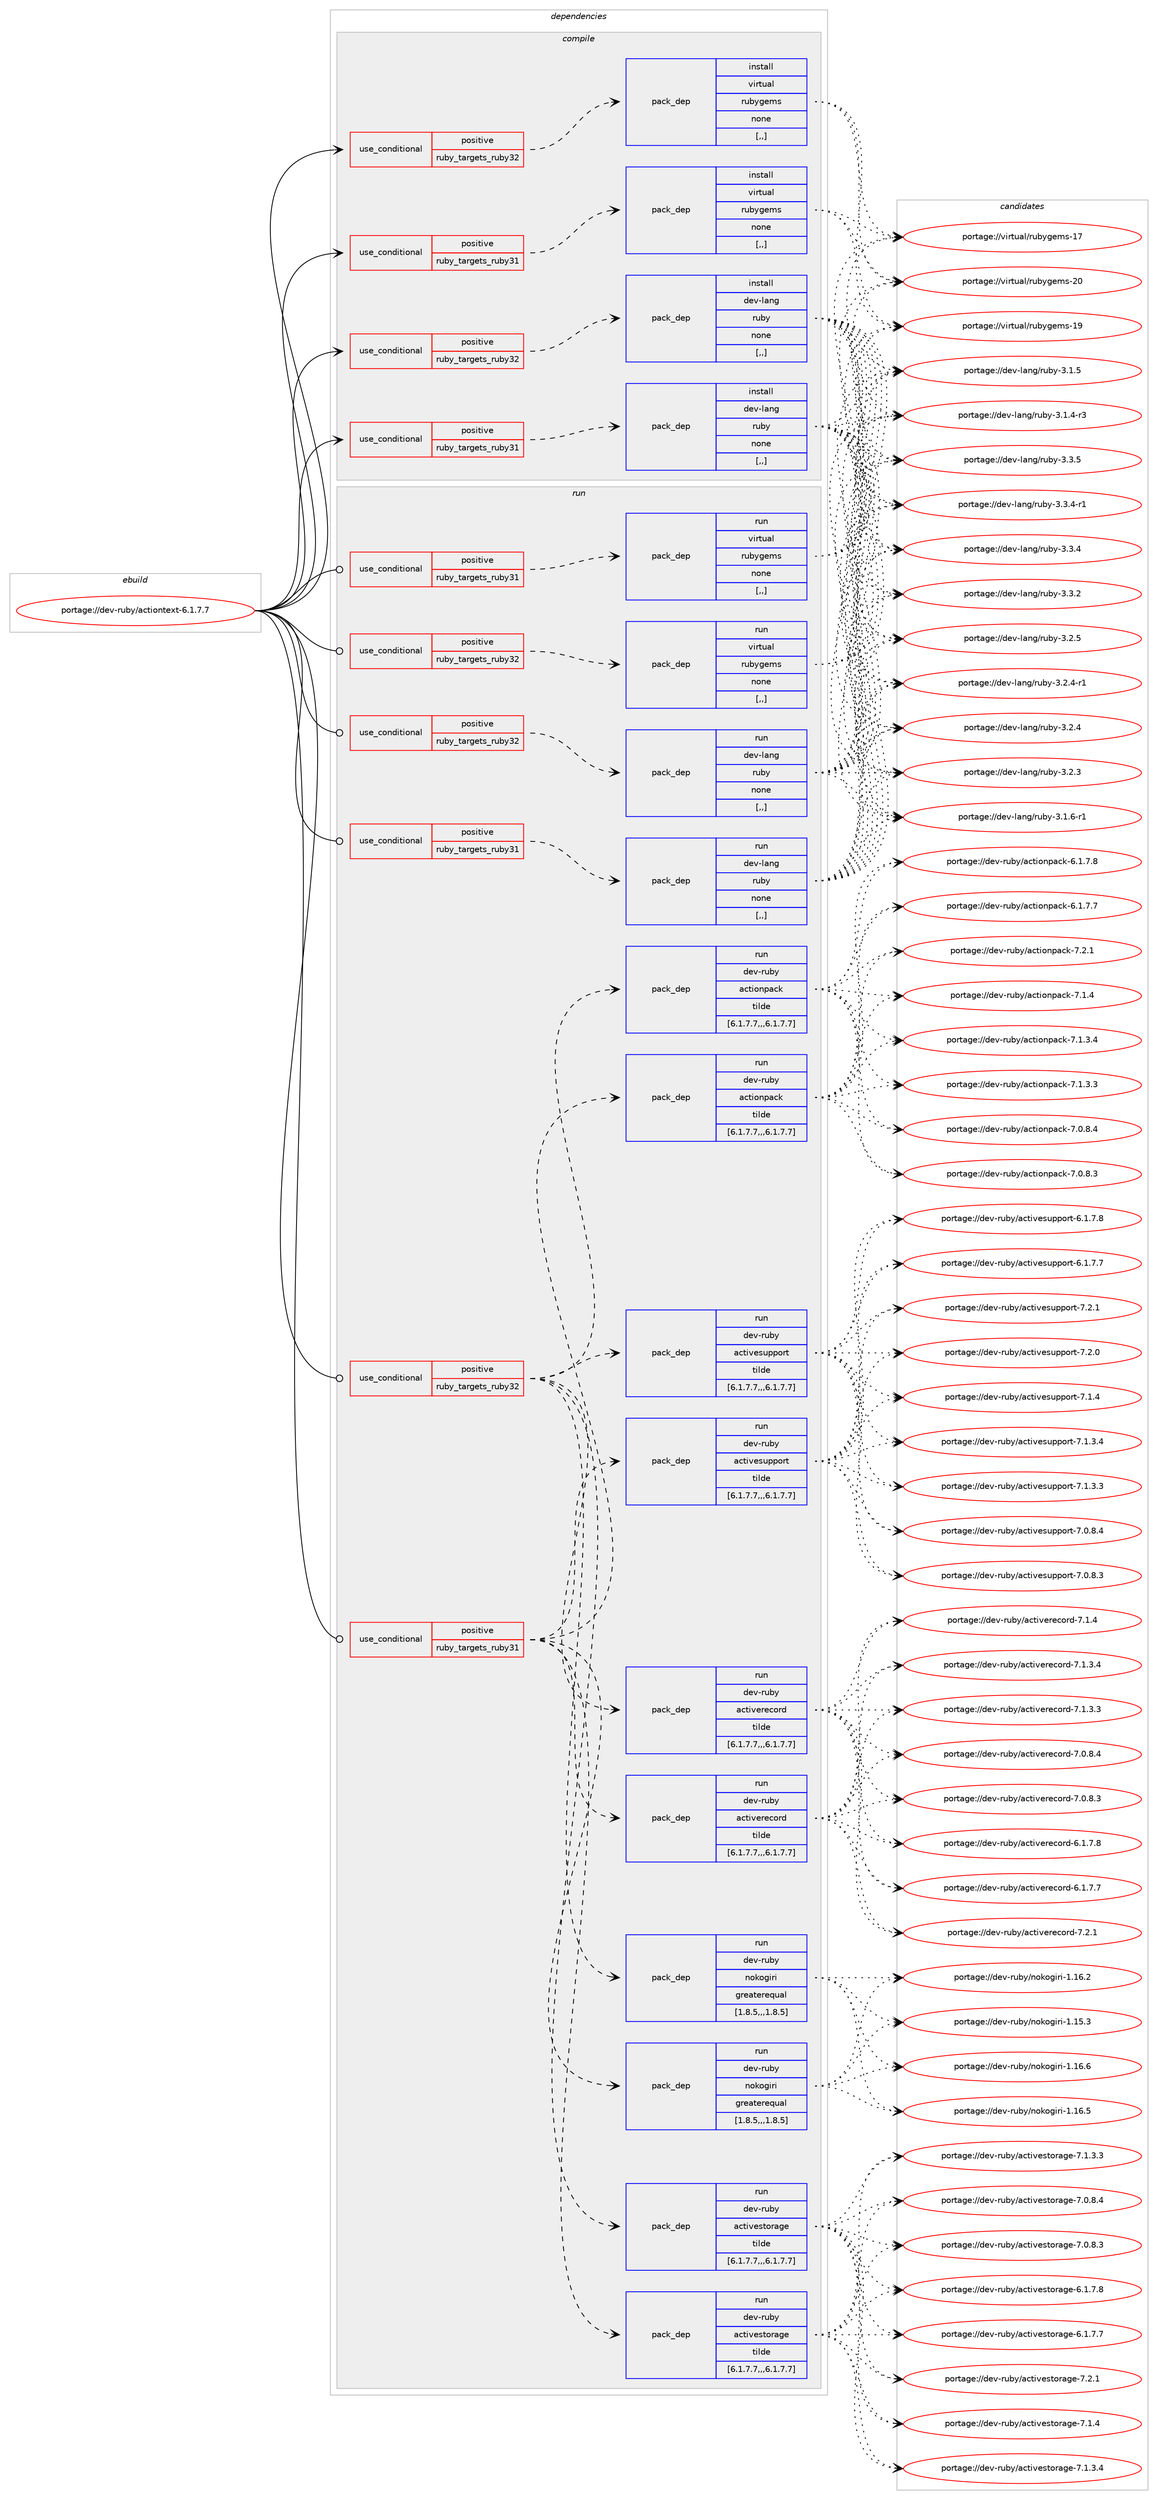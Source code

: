 digraph prolog {

# *************
# Graph options
# *************

newrank=true;
concentrate=true;
compound=true;
graph [rankdir=LR,fontname=Helvetica,fontsize=10,ranksep=1.5];#, ranksep=2.5, nodesep=0.2];
edge  [arrowhead=vee];
node  [fontname=Helvetica,fontsize=10];

# **********
# The ebuild
# **********

subgraph cluster_leftcol {
color=gray;
label=<<i>ebuild</i>>;
id [label="portage://dev-ruby/actiontext-6.1.7.7", color=red, width=4, href="../dev-ruby/actiontext-6.1.7.7.svg"];
}

# ****************
# The dependencies
# ****************

subgraph cluster_midcol {
color=gray;
label=<<i>dependencies</i>>;
subgraph cluster_compile {
fillcolor="#eeeeee";
style=filled;
label=<<i>compile</i>>;
subgraph cond173990 {
dependency669288 [label=<<TABLE BORDER="0" CELLBORDER="1" CELLSPACING="0" CELLPADDING="4"><TR><TD ROWSPAN="3" CELLPADDING="10">use_conditional</TD></TR><TR><TD>positive</TD></TR><TR><TD>ruby_targets_ruby31</TD></TR></TABLE>>, shape=none, color=red];
subgraph pack490424 {
dependency669289 [label=<<TABLE BORDER="0" CELLBORDER="1" CELLSPACING="0" CELLPADDING="4" WIDTH="220"><TR><TD ROWSPAN="6" CELLPADDING="30">pack_dep</TD></TR><TR><TD WIDTH="110">install</TD></TR><TR><TD>dev-lang</TD></TR><TR><TD>ruby</TD></TR><TR><TD>none</TD></TR><TR><TD>[,,]</TD></TR></TABLE>>, shape=none, color=blue];
}
dependency669288:e -> dependency669289:w [weight=20,style="dashed",arrowhead="vee"];
}
id:e -> dependency669288:w [weight=20,style="solid",arrowhead="vee"];
subgraph cond173991 {
dependency669290 [label=<<TABLE BORDER="0" CELLBORDER="1" CELLSPACING="0" CELLPADDING="4"><TR><TD ROWSPAN="3" CELLPADDING="10">use_conditional</TD></TR><TR><TD>positive</TD></TR><TR><TD>ruby_targets_ruby31</TD></TR></TABLE>>, shape=none, color=red];
subgraph pack490425 {
dependency669291 [label=<<TABLE BORDER="0" CELLBORDER="1" CELLSPACING="0" CELLPADDING="4" WIDTH="220"><TR><TD ROWSPAN="6" CELLPADDING="30">pack_dep</TD></TR><TR><TD WIDTH="110">install</TD></TR><TR><TD>virtual</TD></TR><TR><TD>rubygems</TD></TR><TR><TD>none</TD></TR><TR><TD>[,,]</TD></TR></TABLE>>, shape=none, color=blue];
}
dependency669290:e -> dependency669291:w [weight=20,style="dashed",arrowhead="vee"];
}
id:e -> dependency669290:w [weight=20,style="solid",arrowhead="vee"];
subgraph cond173992 {
dependency669292 [label=<<TABLE BORDER="0" CELLBORDER="1" CELLSPACING="0" CELLPADDING="4"><TR><TD ROWSPAN="3" CELLPADDING="10">use_conditional</TD></TR><TR><TD>positive</TD></TR><TR><TD>ruby_targets_ruby32</TD></TR></TABLE>>, shape=none, color=red];
subgraph pack490426 {
dependency669293 [label=<<TABLE BORDER="0" CELLBORDER="1" CELLSPACING="0" CELLPADDING="4" WIDTH="220"><TR><TD ROWSPAN="6" CELLPADDING="30">pack_dep</TD></TR><TR><TD WIDTH="110">install</TD></TR><TR><TD>dev-lang</TD></TR><TR><TD>ruby</TD></TR><TR><TD>none</TD></TR><TR><TD>[,,]</TD></TR></TABLE>>, shape=none, color=blue];
}
dependency669292:e -> dependency669293:w [weight=20,style="dashed",arrowhead="vee"];
}
id:e -> dependency669292:w [weight=20,style="solid",arrowhead="vee"];
subgraph cond173993 {
dependency669294 [label=<<TABLE BORDER="0" CELLBORDER="1" CELLSPACING="0" CELLPADDING="4"><TR><TD ROWSPAN="3" CELLPADDING="10">use_conditional</TD></TR><TR><TD>positive</TD></TR><TR><TD>ruby_targets_ruby32</TD></TR></TABLE>>, shape=none, color=red];
subgraph pack490427 {
dependency669295 [label=<<TABLE BORDER="0" CELLBORDER="1" CELLSPACING="0" CELLPADDING="4" WIDTH="220"><TR><TD ROWSPAN="6" CELLPADDING="30">pack_dep</TD></TR><TR><TD WIDTH="110">install</TD></TR><TR><TD>virtual</TD></TR><TR><TD>rubygems</TD></TR><TR><TD>none</TD></TR><TR><TD>[,,]</TD></TR></TABLE>>, shape=none, color=blue];
}
dependency669294:e -> dependency669295:w [weight=20,style="dashed",arrowhead="vee"];
}
id:e -> dependency669294:w [weight=20,style="solid",arrowhead="vee"];
}
subgraph cluster_compileandrun {
fillcolor="#eeeeee";
style=filled;
label=<<i>compile and run</i>>;
}
subgraph cluster_run {
fillcolor="#eeeeee";
style=filled;
label=<<i>run</i>>;
subgraph cond173994 {
dependency669296 [label=<<TABLE BORDER="0" CELLBORDER="1" CELLSPACING="0" CELLPADDING="4"><TR><TD ROWSPAN="3" CELLPADDING="10">use_conditional</TD></TR><TR><TD>positive</TD></TR><TR><TD>ruby_targets_ruby31</TD></TR></TABLE>>, shape=none, color=red];
subgraph pack490428 {
dependency669297 [label=<<TABLE BORDER="0" CELLBORDER="1" CELLSPACING="0" CELLPADDING="4" WIDTH="220"><TR><TD ROWSPAN="6" CELLPADDING="30">pack_dep</TD></TR><TR><TD WIDTH="110">run</TD></TR><TR><TD>dev-lang</TD></TR><TR><TD>ruby</TD></TR><TR><TD>none</TD></TR><TR><TD>[,,]</TD></TR></TABLE>>, shape=none, color=blue];
}
dependency669296:e -> dependency669297:w [weight=20,style="dashed",arrowhead="vee"];
}
id:e -> dependency669296:w [weight=20,style="solid",arrowhead="odot"];
subgraph cond173995 {
dependency669298 [label=<<TABLE BORDER="0" CELLBORDER="1" CELLSPACING="0" CELLPADDING="4"><TR><TD ROWSPAN="3" CELLPADDING="10">use_conditional</TD></TR><TR><TD>positive</TD></TR><TR><TD>ruby_targets_ruby31</TD></TR></TABLE>>, shape=none, color=red];
subgraph pack490429 {
dependency669299 [label=<<TABLE BORDER="0" CELLBORDER="1" CELLSPACING="0" CELLPADDING="4" WIDTH="220"><TR><TD ROWSPAN="6" CELLPADDING="30">pack_dep</TD></TR><TR><TD WIDTH="110">run</TD></TR><TR><TD>dev-ruby</TD></TR><TR><TD>actionpack</TD></TR><TR><TD>tilde</TD></TR><TR><TD>[6.1.7.7,,,6.1.7.7]</TD></TR></TABLE>>, shape=none, color=blue];
}
dependency669298:e -> dependency669299:w [weight=20,style="dashed",arrowhead="vee"];
subgraph pack490430 {
dependency669300 [label=<<TABLE BORDER="0" CELLBORDER="1" CELLSPACING="0" CELLPADDING="4" WIDTH="220"><TR><TD ROWSPAN="6" CELLPADDING="30">pack_dep</TD></TR><TR><TD WIDTH="110">run</TD></TR><TR><TD>dev-ruby</TD></TR><TR><TD>activerecord</TD></TR><TR><TD>tilde</TD></TR><TR><TD>[6.1.7.7,,,6.1.7.7]</TD></TR></TABLE>>, shape=none, color=blue];
}
dependency669298:e -> dependency669300:w [weight=20,style="dashed",arrowhead="vee"];
subgraph pack490431 {
dependency669301 [label=<<TABLE BORDER="0" CELLBORDER="1" CELLSPACING="0" CELLPADDING="4" WIDTH="220"><TR><TD ROWSPAN="6" CELLPADDING="30">pack_dep</TD></TR><TR><TD WIDTH="110">run</TD></TR><TR><TD>dev-ruby</TD></TR><TR><TD>activestorage</TD></TR><TR><TD>tilde</TD></TR><TR><TD>[6.1.7.7,,,6.1.7.7]</TD></TR></TABLE>>, shape=none, color=blue];
}
dependency669298:e -> dependency669301:w [weight=20,style="dashed",arrowhead="vee"];
subgraph pack490432 {
dependency669302 [label=<<TABLE BORDER="0" CELLBORDER="1" CELLSPACING="0" CELLPADDING="4" WIDTH="220"><TR><TD ROWSPAN="6" CELLPADDING="30">pack_dep</TD></TR><TR><TD WIDTH="110">run</TD></TR><TR><TD>dev-ruby</TD></TR><TR><TD>activesupport</TD></TR><TR><TD>tilde</TD></TR><TR><TD>[6.1.7.7,,,6.1.7.7]</TD></TR></TABLE>>, shape=none, color=blue];
}
dependency669298:e -> dependency669302:w [weight=20,style="dashed",arrowhead="vee"];
subgraph pack490433 {
dependency669303 [label=<<TABLE BORDER="0" CELLBORDER="1" CELLSPACING="0" CELLPADDING="4" WIDTH="220"><TR><TD ROWSPAN="6" CELLPADDING="30">pack_dep</TD></TR><TR><TD WIDTH="110">run</TD></TR><TR><TD>dev-ruby</TD></TR><TR><TD>nokogiri</TD></TR><TR><TD>greaterequal</TD></TR><TR><TD>[1.8.5,,,1.8.5]</TD></TR></TABLE>>, shape=none, color=blue];
}
dependency669298:e -> dependency669303:w [weight=20,style="dashed",arrowhead="vee"];
}
id:e -> dependency669298:w [weight=20,style="solid",arrowhead="odot"];
subgraph cond173996 {
dependency669304 [label=<<TABLE BORDER="0" CELLBORDER="1" CELLSPACING="0" CELLPADDING="4"><TR><TD ROWSPAN="3" CELLPADDING="10">use_conditional</TD></TR><TR><TD>positive</TD></TR><TR><TD>ruby_targets_ruby31</TD></TR></TABLE>>, shape=none, color=red];
subgraph pack490434 {
dependency669305 [label=<<TABLE BORDER="0" CELLBORDER="1" CELLSPACING="0" CELLPADDING="4" WIDTH="220"><TR><TD ROWSPAN="6" CELLPADDING="30">pack_dep</TD></TR><TR><TD WIDTH="110">run</TD></TR><TR><TD>virtual</TD></TR><TR><TD>rubygems</TD></TR><TR><TD>none</TD></TR><TR><TD>[,,]</TD></TR></TABLE>>, shape=none, color=blue];
}
dependency669304:e -> dependency669305:w [weight=20,style="dashed",arrowhead="vee"];
}
id:e -> dependency669304:w [weight=20,style="solid",arrowhead="odot"];
subgraph cond173997 {
dependency669306 [label=<<TABLE BORDER="0" CELLBORDER="1" CELLSPACING="0" CELLPADDING="4"><TR><TD ROWSPAN="3" CELLPADDING="10">use_conditional</TD></TR><TR><TD>positive</TD></TR><TR><TD>ruby_targets_ruby32</TD></TR></TABLE>>, shape=none, color=red];
subgraph pack490435 {
dependency669307 [label=<<TABLE BORDER="0" CELLBORDER="1" CELLSPACING="0" CELLPADDING="4" WIDTH="220"><TR><TD ROWSPAN="6" CELLPADDING="30">pack_dep</TD></TR><TR><TD WIDTH="110">run</TD></TR><TR><TD>dev-lang</TD></TR><TR><TD>ruby</TD></TR><TR><TD>none</TD></TR><TR><TD>[,,]</TD></TR></TABLE>>, shape=none, color=blue];
}
dependency669306:e -> dependency669307:w [weight=20,style="dashed",arrowhead="vee"];
}
id:e -> dependency669306:w [weight=20,style="solid",arrowhead="odot"];
subgraph cond173998 {
dependency669308 [label=<<TABLE BORDER="0" CELLBORDER="1" CELLSPACING="0" CELLPADDING="4"><TR><TD ROWSPAN="3" CELLPADDING="10">use_conditional</TD></TR><TR><TD>positive</TD></TR><TR><TD>ruby_targets_ruby32</TD></TR></TABLE>>, shape=none, color=red];
subgraph pack490436 {
dependency669309 [label=<<TABLE BORDER="0" CELLBORDER="1" CELLSPACING="0" CELLPADDING="4" WIDTH="220"><TR><TD ROWSPAN="6" CELLPADDING="30">pack_dep</TD></TR><TR><TD WIDTH="110">run</TD></TR><TR><TD>dev-ruby</TD></TR><TR><TD>actionpack</TD></TR><TR><TD>tilde</TD></TR><TR><TD>[6.1.7.7,,,6.1.7.7]</TD></TR></TABLE>>, shape=none, color=blue];
}
dependency669308:e -> dependency669309:w [weight=20,style="dashed",arrowhead="vee"];
subgraph pack490437 {
dependency669310 [label=<<TABLE BORDER="0" CELLBORDER="1" CELLSPACING="0" CELLPADDING="4" WIDTH="220"><TR><TD ROWSPAN="6" CELLPADDING="30">pack_dep</TD></TR><TR><TD WIDTH="110">run</TD></TR><TR><TD>dev-ruby</TD></TR><TR><TD>activerecord</TD></TR><TR><TD>tilde</TD></TR><TR><TD>[6.1.7.7,,,6.1.7.7]</TD></TR></TABLE>>, shape=none, color=blue];
}
dependency669308:e -> dependency669310:w [weight=20,style="dashed",arrowhead="vee"];
subgraph pack490438 {
dependency669311 [label=<<TABLE BORDER="0" CELLBORDER="1" CELLSPACING="0" CELLPADDING="4" WIDTH="220"><TR><TD ROWSPAN="6" CELLPADDING="30">pack_dep</TD></TR><TR><TD WIDTH="110">run</TD></TR><TR><TD>dev-ruby</TD></TR><TR><TD>activestorage</TD></TR><TR><TD>tilde</TD></TR><TR><TD>[6.1.7.7,,,6.1.7.7]</TD></TR></TABLE>>, shape=none, color=blue];
}
dependency669308:e -> dependency669311:w [weight=20,style="dashed",arrowhead="vee"];
subgraph pack490439 {
dependency669312 [label=<<TABLE BORDER="0" CELLBORDER="1" CELLSPACING="0" CELLPADDING="4" WIDTH="220"><TR><TD ROWSPAN="6" CELLPADDING="30">pack_dep</TD></TR><TR><TD WIDTH="110">run</TD></TR><TR><TD>dev-ruby</TD></TR><TR><TD>activesupport</TD></TR><TR><TD>tilde</TD></TR><TR><TD>[6.1.7.7,,,6.1.7.7]</TD></TR></TABLE>>, shape=none, color=blue];
}
dependency669308:e -> dependency669312:w [weight=20,style="dashed",arrowhead="vee"];
subgraph pack490440 {
dependency669313 [label=<<TABLE BORDER="0" CELLBORDER="1" CELLSPACING="0" CELLPADDING="4" WIDTH="220"><TR><TD ROWSPAN="6" CELLPADDING="30">pack_dep</TD></TR><TR><TD WIDTH="110">run</TD></TR><TR><TD>dev-ruby</TD></TR><TR><TD>nokogiri</TD></TR><TR><TD>greaterequal</TD></TR><TR><TD>[1.8.5,,,1.8.5]</TD></TR></TABLE>>, shape=none, color=blue];
}
dependency669308:e -> dependency669313:w [weight=20,style="dashed",arrowhead="vee"];
}
id:e -> dependency669308:w [weight=20,style="solid",arrowhead="odot"];
subgraph cond173999 {
dependency669314 [label=<<TABLE BORDER="0" CELLBORDER="1" CELLSPACING="0" CELLPADDING="4"><TR><TD ROWSPAN="3" CELLPADDING="10">use_conditional</TD></TR><TR><TD>positive</TD></TR><TR><TD>ruby_targets_ruby32</TD></TR></TABLE>>, shape=none, color=red];
subgraph pack490441 {
dependency669315 [label=<<TABLE BORDER="0" CELLBORDER="1" CELLSPACING="0" CELLPADDING="4" WIDTH="220"><TR><TD ROWSPAN="6" CELLPADDING="30">pack_dep</TD></TR><TR><TD WIDTH="110">run</TD></TR><TR><TD>virtual</TD></TR><TR><TD>rubygems</TD></TR><TR><TD>none</TD></TR><TR><TD>[,,]</TD></TR></TABLE>>, shape=none, color=blue];
}
dependency669314:e -> dependency669315:w [weight=20,style="dashed",arrowhead="vee"];
}
id:e -> dependency669314:w [weight=20,style="solid",arrowhead="odot"];
}
}

# **************
# The candidates
# **************

subgraph cluster_choices {
rank=same;
color=gray;
label=<<i>candidates</i>>;

subgraph choice490424 {
color=black;
nodesep=1;
choice10010111845108971101034711411798121455146514653 [label="portage://dev-lang/ruby-3.3.5", color=red, width=4,href="../dev-lang/ruby-3.3.5.svg"];
choice100101118451089711010347114117981214551465146524511449 [label="portage://dev-lang/ruby-3.3.4-r1", color=red, width=4,href="../dev-lang/ruby-3.3.4-r1.svg"];
choice10010111845108971101034711411798121455146514652 [label="portage://dev-lang/ruby-3.3.4", color=red, width=4,href="../dev-lang/ruby-3.3.4.svg"];
choice10010111845108971101034711411798121455146514650 [label="portage://dev-lang/ruby-3.3.2", color=red, width=4,href="../dev-lang/ruby-3.3.2.svg"];
choice10010111845108971101034711411798121455146504653 [label="portage://dev-lang/ruby-3.2.5", color=red, width=4,href="../dev-lang/ruby-3.2.5.svg"];
choice100101118451089711010347114117981214551465046524511449 [label="portage://dev-lang/ruby-3.2.4-r1", color=red, width=4,href="../dev-lang/ruby-3.2.4-r1.svg"];
choice10010111845108971101034711411798121455146504652 [label="portage://dev-lang/ruby-3.2.4", color=red, width=4,href="../dev-lang/ruby-3.2.4.svg"];
choice10010111845108971101034711411798121455146504651 [label="portage://dev-lang/ruby-3.2.3", color=red, width=4,href="../dev-lang/ruby-3.2.3.svg"];
choice100101118451089711010347114117981214551464946544511449 [label="portage://dev-lang/ruby-3.1.6-r1", color=red, width=4,href="../dev-lang/ruby-3.1.6-r1.svg"];
choice10010111845108971101034711411798121455146494653 [label="portage://dev-lang/ruby-3.1.5", color=red, width=4,href="../dev-lang/ruby-3.1.5.svg"];
choice100101118451089711010347114117981214551464946524511451 [label="portage://dev-lang/ruby-3.1.4-r3", color=red, width=4,href="../dev-lang/ruby-3.1.4-r3.svg"];
dependency669289:e -> choice10010111845108971101034711411798121455146514653:w [style=dotted,weight="100"];
dependency669289:e -> choice100101118451089711010347114117981214551465146524511449:w [style=dotted,weight="100"];
dependency669289:e -> choice10010111845108971101034711411798121455146514652:w [style=dotted,weight="100"];
dependency669289:e -> choice10010111845108971101034711411798121455146514650:w [style=dotted,weight="100"];
dependency669289:e -> choice10010111845108971101034711411798121455146504653:w [style=dotted,weight="100"];
dependency669289:e -> choice100101118451089711010347114117981214551465046524511449:w [style=dotted,weight="100"];
dependency669289:e -> choice10010111845108971101034711411798121455146504652:w [style=dotted,weight="100"];
dependency669289:e -> choice10010111845108971101034711411798121455146504651:w [style=dotted,weight="100"];
dependency669289:e -> choice100101118451089711010347114117981214551464946544511449:w [style=dotted,weight="100"];
dependency669289:e -> choice10010111845108971101034711411798121455146494653:w [style=dotted,weight="100"];
dependency669289:e -> choice100101118451089711010347114117981214551464946524511451:w [style=dotted,weight="100"];
}
subgraph choice490425 {
color=black;
nodesep=1;
choice118105114116117971084711411798121103101109115455048 [label="portage://virtual/rubygems-20", color=red, width=4,href="../virtual/rubygems-20.svg"];
choice118105114116117971084711411798121103101109115454957 [label="portage://virtual/rubygems-19", color=red, width=4,href="../virtual/rubygems-19.svg"];
choice118105114116117971084711411798121103101109115454955 [label="portage://virtual/rubygems-17", color=red, width=4,href="../virtual/rubygems-17.svg"];
dependency669291:e -> choice118105114116117971084711411798121103101109115455048:w [style=dotted,weight="100"];
dependency669291:e -> choice118105114116117971084711411798121103101109115454957:w [style=dotted,weight="100"];
dependency669291:e -> choice118105114116117971084711411798121103101109115454955:w [style=dotted,weight="100"];
}
subgraph choice490426 {
color=black;
nodesep=1;
choice10010111845108971101034711411798121455146514653 [label="portage://dev-lang/ruby-3.3.5", color=red, width=4,href="../dev-lang/ruby-3.3.5.svg"];
choice100101118451089711010347114117981214551465146524511449 [label="portage://dev-lang/ruby-3.3.4-r1", color=red, width=4,href="../dev-lang/ruby-3.3.4-r1.svg"];
choice10010111845108971101034711411798121455146514652 [label="portage://dev-lang/ruby-3.3.4", color=red, width=4,href="../dev-lang/ruby-3.3.4.svg"];
choice10010111845108971101034711411798121455146514650 [label="portage://dev-lang/ruby-3.3.2", color=red, width=4,href="../dev-lang/ruby-3.3.2.svg"];
choice10010111845108971101034711411798121455146504653 [label="portage://dev-lang/ruby-3.2.5", color=red, width=4,href="../dev-lang/ruby-3.2.5.svg"];
choice100101118451089711010347114117981214551465046524511449 [label="portage://dev-lang/ruby-3.2.4-r1", color=red, width=4,href="../dev-lang/ruby-3.2.4-r1.svg"];
choice10010111845108971101034711411798121455146504652 [label="portage://dev-lang/ruby-3.2.4", color=red, width=4,href="../dev-lang/ruby-3.2.4.svg"];
choice10010111845108971101034711411798121455146504651 [label="portage://dev-lang/ruby-3.2.3", color=red, width=4,href="../dev-lang/ruby-3.2.3.svg"];
choice100101118451089711010347114117981214551464946544511449 [label="portage://dev-lang/ruby-3.1.6-r1", color=red, width=4,href="../dev-lang/ruby-3.1.6-r1.svg"];
choice10010111845108971101034711411798121455146494653 [label="portage://dev-lang/ruby-3.1.5", color=red, width=4,href="../dev-lang/ruby-3.1.5.svg"];
choice100101118451089711010347114117981214551464946524511451 [label="portage://dev-lang/ruby-3.1.4-r3", color=red, width=4,href="../dev-lang/ruby-3.1.4-r3.svg"];
dependency669293:e -> choice10010111845108971101034711411798121455146514653:w [style=dotted,weight="100"];
dependency669293:e -> choice100101118451089711010347114117981214551465146524511449:w [style=dotted,weight="100"];
dependency669293:e -> choice10010111845108971101034711411798121455146514652:w [style=dotted,weight="100"];
dependency669293:e -> choice10010111845108971101034711411798121455146514650:w [style=dotted,weight="100"];
dependency669293:e -> choice10010111845108971101034711411798121455146504653:w [style=dotted,weight="100"];
dependency669293:e -> choice100101118451089711010347114117981214551465046524511449:w [style=dotted,weight="100"];
dependency669293:e -> choice10010111845108971101034711411798121455146504652:w [style=dotted,weight="100"];
dependency669293:e -> choice10010111845108971101034711411798121455146504651:w [style=dotted,weight="100"];
dependency669293:e -> choice100101118451089711010347114117981214551464946544511449:w [style=dotted,weight="100"];
dependency669293:e -> choice10010111845108971101034711411798121455146494653:w [style=dotted,weight="100"];
dependency669293:e -> choice100101118451089711010347114117981214551464946524511451:w [style=dotted,weight="100"];
}
subgraph choice490427 {
color=black;
nodesep=1;
choice118105114116117971084711411798121103101109115455048 [label="portage://virtual/rubygems-20", color=red, width=4,href="../virtual/rubygems-20.svg"];
choice118105114116117971084711411798121103101109115454957 [label="portage://virtual/rubygems-19", color=red, width=4,href="../virtual/rubygems-19.svg"];
choice118105114116117971084711411798121103101109115454955 [label="portage://virtual/rubygems-17", color=red, width=4,href="../virtual/rubygems-17.svg"];
dependency669295:e -> choice118105114116117971084711411798121103101109115455048:w [style=dotted,weight="100"];
dependency669295:e -> choice118105114116117971084711411798121103101109115454957:w [style=dotted,weight="100"];
dependency669295:e -> choice118105114116117971084711411798121103101109115454955:w [style=dotted,weight="100"];
}
subgraph choice490428 {
color=black;
nodesep=1;
choice10010111845108971101034711411798121455146514653 [label="portage://dev-lang/ruby-3.3.5", color=red, width=4,href="../dev-lang/ruby-3.3.5.svg"];
choice100101118451089711010347114117981214551465146524511449 [label="portage://dev-lang/ruby-3.3.4-r1", color=red, width=4,href="../dev-lang/ruby-3.3.4-r1.svg"];
choice10010111845108971101034711411798121455146514652 [label="portage://dev-lang/ruby-3.3.4", color=red, width=4,href="../dev-lang/ruby-3.3.4.svg"];
choice10010111845108971101034711411798121455146514650 [label="portage://dev-lang/ruby-3.3.2", color=red, width=4,href="../dev-lang/ruby-3.3.2.svg"];
choice10010111845108971101034711411798121455146504653 [label="portage://dev-lang/ruby-3.2.5", color=red, width=4,href="../dev-lang/ruby-3.2.5.svg"];
choice100101118451089711010347114117981214551465046524511449 [label="portage://dev-lang/ruby-3.2.4-r1", color=red, width=4,href="../dev-lang/ruby-3.2.4-r1.svg"];
choice10010111845108971101034711411798121455146504652 [label="portage://dev-lang/ruby-3.2.4", color=red, width=4,href="../dev-lang/ruby-3.2.4.svg"];
choice10010111845108971101034711411798121455146504651 [label="portage://dev-lang/ruby-3.2.3", color=red, width=4,href="../dev-lang/ruby-3.2.3.svg"];
choice100101118451089711010347114117981214551464946544511449 [label="portage://dev-lang/ruby-3.1.6-r1", color=red, width=4,href="../dev-lang/ruby-3.1.6-r1.svg"];
choice10010111845108971101034711411798121455146494653 [label="portage://dev-lang/ruby-3.1.5", color=red, width=4,href="../dev-lang/ruby-3.1.5.svg"];
choice100101118451089711010347114117981214551464946524511451 [label="portage://dev-lang/ruby-3.1.4-r3", color=red, width=4,href="../dev-lang/ruby-3.1.4-r3.svg"];
dependency669297:e -> choice10010111845108971101034711411798121455146514653:w [style=dotted,weight="100"];
dependency669297:e -> choice100101118451089711010347114117981214551465146524511449:w [style=dotted,weight="100"];
dependency669297:e -> choice10010111845108971101034711411798121455146514652:w [style=dotted,weight="100"];
dependency669297:e -> choice10010111845108971101034711411798121455146514650:w [style=dotted,weight="100"];
dependency669297:e -> choice10010111845108971101034711411798121455146504653:w [style=dotted,weight="100"];
dependency669297:e -> choice100101118451089711010347114117981214551465046524511449:w [style=dotted,weight="100"];
dependency669297:e -> choice10010111845108971101034711411798121455146504652:w [style=dotted,weight="100"];
dependency669297:e -> choice10010111845108971101034711411798121455146504651:w [style=dotted,weight="100"];
dependency669297:e -> choice100101118451089711010347114117981214551464946544511449:w [style=dotted,weight="100"];
dependency669297:e -> choice10010111845108971101034711411798121455146494653:w [style=dotted,weight="100"];
dependency669297:e -> choice100101118451089711010347114117981214551464946524511451:w [style=dotted,weight="100"];
}
subgraph choice490429 {
color=black;
nodesep=1;
choice10010111845114117981214797991161051111101129799107455546504649 [label="portage://dev-ruby/actionpack-7.2.1", color=red, width=4,href="../dev-ruby/actionpack-7.2.1.svg"];
choice10010111845114117981214797991161051111101129799107455546494652 [label="portage://dev-ruby/actionpack-7.1.4", color=red, width=4,href="../dev-ruby/actionpack-7.1.4.svg"];
choice100101118451141179812147979911610511111011297991074555464946514652 [label="portage://dev-ruby/actionpack-7.1.3.4", color=red, width=4,href="../dev-ruby/actionpack-7.1.3.4.svg"];
choice100101118451141179812147979911610511111011297991074555464946514651 [label="portage://dev-ruby/actionpack-7.1.3.3", color=red, width=4,href="../dev-ruby/actionpack-7.1.3.3.svg"];
choice100101118451141179812147979911610511111011297991074555464846564652 [label="portage://dev-ruby/actionpack-7.0.8.4", color=red, width=4,href="../dev-ruby/actionpack-7.0.8.4.svg"];
choice100101118451141179812147979911610511111011297991074555464846564651 [label="portage://dev-ruby/actionpack-7.0.8.3", color=red, width=4,href="../dev-ruby/actionpack-7.0.8.3.svg"];
choice100101118451141179812147979911610511111011297991074554464946554656 [label="portage://dev-ruby/actionpack-6.1.7.8", color=red, width=4,href="../dev-ruby/actionpack-6.1.7.8.svg"];
choice100101118451141179812147979911610511111011297991074554464946554655 [label="portage://dev-ruby/actionpack-6.1.7.7", color=red, width=4,href="../dev-ruby/actionpack-6.1.7.7.svg"];
dependency669299:e -> choice10010111845114117981214797991161051111101129799107455546504649:w [style=dotted,weight="100"];
dependency669299:e -> choice10010111845114117981214797991161051111101129799107455546494652:w [style=dotted,weight="100"];
dependency669299:e -> choice100101118451141179812147979911610511111011297991074555464946514652:w [style=dotted,weight="100"];
dependency669299:e -> choice100101118451141179812147979911610511111011297991074555464946514651:w [style=dotted,weight="100"];
dependency669299:e -> choice100101118451141179812147979911610511111011297991074555464846564652:w [style=dotted,weight="100"];
dependency669299:e -> choice100101118451141179812147979911610511111011297991074555464846564651:w [style=dotted,weight="100"];
dependency669299:e -> choice100101118451141179812147979911610511111011297991074554464946554656:w [style=dotted,weight="100"];
dependency669299:e -> choice100101118451141179812147979911610511111011297991074554464946554655:w [style=dotted,weight="100"];
}
subgraph choice490430 {
color=black;
nodesep=1;
choice100101118451141179812147979911610511810111410199111114100455546504649 [label="portage://dev-ruby/activerecord-7.2.1", color=red, width=4,href="../dev-ruby/activerecord-7.2.1.svg"];
choice100101118451141179812147979911610511810111410199111114100455546494652 [label="portage://dev-ruby/activerecord-7.1.4", color=red, width=4,href="../dev-ruby/activerecord-7.1.4.svg"];
choice1001011184511411798121479799116105118101114101991111141004555464946514652 [label="portage://dev-ruby/activerecord-7.1.3.4", color=red, width=4,href="../dev-ruby/activerecord-7.1.3.4.svg"];
choice1001011184511411798121479799116105118101114101991111141004555464946514651 [label="portage://dev-ruby/activerecord-7.1.3.3", color=red, width=4,href="../dev-ruby/activerecord-7.1.3.3.svg"];
choice1001011184511411798121479799116105118101114101991111141004555464846564652 [label="portage://dev-ruby/activerecord-7.0.8.4", color=red, width=4,href="../dev-ruby/activerecord-7.0.8.4.svg"];
choice1001011184511411798121479799116105118101114101991111141004555464846564651 [label="portage://dev-ruby/activerecord-7.0.8.3", color=red, width=4,href="../dev-ruby/activerecord-7.0.8.3.svg"];
choice1001011184511411798121479799116105118101114101991111141004554464946554656 [label="portage://dev-ruby/activerecord-6.1.7.8", color=red, width=4,href="../dev-ruby/activerecord-6.1.7.8.svg"];
choice1001011184511411798121479799116105118101114101991111141004554464946554655 [label="portage://dev-ruby/activerecord-6.1.7.7", color=red, width=4,href="../dev-ruby/activerecord-6.1.7.7.svg"];
dependency669300:e -> choice100101118451141179812147979911610511810111410199111114100455546504649:w [style=dotted,weight="100"];
dependency669300:e -> choice100101118451141179812147979911610511810111410199111114100455546494652:w [style=dotted,weight="100"];
dependency669300:e -> choice1001011184511411798121479799116105118101114101991111141004555464946514652:w [style=dotted,weight="100"];
dependency669300:e -> choice1001011184511411798121479799116105118101114101991111141004555464946514651:w [style=dotted,weight="100"];
dependency669300:e -> choice1001011184511411798121479799116105118101114101991111141004555464846564652:w [style=dotted,weight="100"];
dependency669300:e -> choice1001011184511411798121479799116105118101114101991111141004555464846564651:w [style=dotted,weight="100"];
dependency669300:e -> choice1001011184511411798121479799116105118101114101991111141004554464946554656:w [style=dotted,weight="100"];
dependency669300:e -> choice1001011184511411798121479799116105118101114101991111141004554464946554655:w [style=dotted,weight="100"];
}
subgraph choice490431 {
color=black;
nodesep=1;
choice100101118451141179812147979911610511810111511611111497103101455546504649 [label="portage://dev-ruby/activestorage-7.2.1", color=red, width=4,href="../dev-ruby/activestorage-7.2.1.svg"];
choice100101118451141179812147979911610511810111511611111497103101455546494652 [label="portage://dev-ruby/activestorage-7.1.4", color=red, width=4,href="../dev-ruby/activestorage-7.1.4.svg"];
choice1001011184511411798121479799116105118101115116111114971031014555464946514652 [label="portage://dev-ruby/activestorage-7.1.3.4", color=red, width=4,href="../dev-ruby/activestorage-7.1.3.4.svg"];
choice1001011184511411798121479799116105118101115116111114971031014555464946514651 [label="portage://dev-ruby/activestorage-7.1.3.3", color=red, width=4,href="../dev-ruby/activestorage-7.1.3.3.svg"];
choice1001011184511411798121479799116105118101115116111114971031014555464846564652 [label="portage://dev-ruby/activestorage-7.0.8.4", color=red, width=4,href="../dev-ruby/activestorage-7.0.8.4.svg"];
choice1001011184511411798121479799116105118101115116111114971031014555464846564651 [label="portage://dev-ruby/activestorage-7.0.8.3", color=red, width=4,href="../dev-ruby/activestorage-7.0.8.3.svg"];
choice1001011184511411798121479799116105118101115116111114971031014554464946554656 [label="portage://dev-ruby/activestorage-6.1.7.8", color=red, width=4,href="../dev-ruby/activestorage-6.1.7.8.svg"];
choice1001011184511411798121479799116105118101115116111114971031014554464946554655 [label="portage://dev-ruby/activestorage-6.1.7.7", color=red, width=4,href="../dev-ruby/activestorage-6.1.7.7.svg"];
dependency669301:e -> choice100101118451141179812147979911610511810111511611111497103101455546504649:w [style=dotted,weight="100"];
dependency669301:e -> choice100101118451141179812147979911610511810111511611111497103101455546494652:w [style=dotted,weight="100"];
dependency669301:e -> choice1001011184511411798121479799116105118101115116111114971031014555464946514652:w [style=dotted,weight="100"];
dependency669301:e -> choice1001011184511411798121479799116105118101115116111114971031014555464946514651:w [style=dotted,weight="100"];
dependency669301:e -> choice1001011184511411798121479799116105118101115116111114971031014555464846564652:w [style=dotted,weight="100"];
dependency669301:e -> choice1001011184511411798121479799116105118101115116111114971031014555464846564651:w [style=dotted,weight="100"];
dependency669301:e -> choice1001011184511411798121479799116105118101115116111114971031014554464946554656:w [style=dotted,weight="100"];
dependency669301:e -> choice1001011184511411798121479799116105118101115116111114971031014554464946554655:w [style=dotted,weight="100"];
}
subgraph choice490432 {
color=black;
nodesep=1;
choice1001011184511411798121479799116105118101115117112112111114116455546504649 [label="portage://dev-ruby/activesupport-7.2.1", color=red, width=4,href="../dev-ruby/activesupport-7.2.1.svg"];
choice1001011184511411798121479799116105118101115117112112111114116455546504648 [label="portage://dev-ruby/activesupport-7.2.0", color=red, width=4,href="../dev-ruby/activesupport-7.2.0.svg"];
choice1001011184511411798121479799116105118101115117112112111114116455546494652 [label="portage://dev-ruby/activesupport-7.1.4", color=red, width=4,href="../dev-ruby/activesupport-7.1.4.svg"];
choice10010111845114117981214797991161051181011151171121121111141164555464946514652 [label="portage://dev-ruby/activesupport-7.1.3.4", color=red, width=4,href="../dev-ruby/activesupport-7.1.3.4.svg"];
choice10010111845114117981214797991161051181011151171121121111141164555464946514651 [label="portage://dev-ruby/activesupport-7.1.3.3", color=red, width=4,href="../dev-ruby/activesupport-7.1.3.3.svg"];
choice10010111845114117981214797991161051181011151171121121111141164555464846564652 [label="portage://dev-ruby/activesupport-7.0.8.4", color=red, width=4,href="../dev-ruby/activesupport-7.0.8.4.svg"];
choice10010111845114117981214797991161051181011151171121121111141164555464846564651 [label="portage://dev-ruby/activesupport-7.0.8.3", color=red, width=4,href="../dev-ruby/activesupport-7.0.8.3.svg"];
choice10010111845114117981214797991161051181011151171121121111141164554464946554656 [label="portage://dev-ruby/activesupport-6.1.7.8", color=red, width=4,href="../dev-ruby/activesupport-6.1.7.8.svg"];
choice10010111845114117981214797991161051181011151171121121111141164554464946554655 [label="portage://dev-ruby/activesupport-6.1.7.7", color=red, width=4,href="../dev-ruby/activesupport-6.1.7.7.svg"];
dependency669302:e -> choice1001011184511411798121479799116105118101115117112112111114116455546504649:w [style=dotted,weight="100"];
dependency669302:e -> choice1001011184511411798121479799116105118101115117112112111114116455546504648:w [style=dotted,weight="100"];
dependency669302:e -> choice1001011184511411798121479799116105118101115117112112111114116455546494652:w [style=dotted,weight="100"];
dependency669302:e -> choice10010111845114117981214797991161051181011151171121121111141164555464946514652:w [style=dotted,weight="100"];
dependency669302:e -> choice10010111845114117981214797991161051181011151171121121111141164555464946514651:w [style=dotted,weight="100"];
dependency669302:e -> choice10010111845114117981214797991161051181011151171121121111141164555464846564652:w [style=dotted,weight="100"];
dependency669302:e -> choice10010111845114117981214797991161051181011151171121121111141164555464846564651:w [style=dotted,weight="100"];
dependency669302:e -> choice10010111845114117981214797991161051181011151171121121111141164554464946554656:w [style=dotted,weight="100"];
dependency669302:e -> choice10010111845114117981214797991161051181011151171121121111141164554464946554655:w [style=dotted,weight="100"];
}
subgraph choice490433 {
color=black;
nodesep=1;
choice10010111845114117981214711011110711110310511410545494649544654 [label="portage://dev-ruby/nokogiri-1.16.6", color=red, width=4,href="../dev-ruby/nokogiri-1.16.6.svg"];
choice10010111845114117981214711011110711110310511410545494649544653 [label="portage://dev-ruby/nokogiri-1.16.5", color=red, width=4,href="../dev-ruby/nokogiri-1.16.5.svg"];
choice10010111845114117981214711011110711110310511410545494649544650 [label="portage://dev-ruby/nokogiri-1.16.2", color=red, width=4,href="../dev-ruby/nokogiri-1.16.2.svg"];
choice10010111845114117981214711011110711110310511410545494649534651 [label="portage://dev-ruby/nokogiri-1.15.3", color=red, width=4,href="../dev-ruby/nokogiri-1.15.3.svg"];
dependency669303:e -> choice10010111845114117981214711011110711110310511410545494649544654:w [style=dotted,weight="100"];
dependency669303:e -> choice10010111845114117981214711011110711110310511410545494649544653:w [style=dotted,weight="100"];
dependency669303:e -> choice10010111845114117981214711011110711110310511410545494649544650:w [style=dotted,weight="100"];
dependency669303:e -> choice10010111845114117981214711011110711110310511410545494649534651:w [style=dotted,weight="100"];
}
subgraph choice490434 {
color=black;
nodesep=1;
choice118105114116117971084711411798121103101109115455048 [label="portage://virtual/rubygems-20", color=red, width=4,href="../virtual/rubygems-20.svg"];
choice118105114116117971084711411798121103101109115454957 [label="portage://virtual/rubygems-19", color=red, width=4,href="../virtual/rubygems-19.svg"];
choice118105114116117971084711411798121103101109115454955 [label="portage://virtual/rubygems-17", color=red, width=4,href="../virtual/rubygems-17.svg"];
dependency669305:e -> choice118105114116117971084711411798121103101109115455048:w [style=dotted,weight="100"];
dependency669305:e -> choice118105114116117971084711411798121103101109115454957:w [style=dotted,weight="100"];
dependency669305:e -> choice118105114116117971084711411798121103101109115454955:w [style=dotted,weight="100"];
}
subgraph choice490435 {
color=black;
nodesep=1;
choice10010111845108971101034711411798121455146514653 [label="portage://dev-lang/ruby-3.3.5", color=red, width=4,href="../dev-lang/ruby-3.3.5.svg"];
choice100101118451089711010347114117981214551465146524511449 [label="portage://dev-lang/ruby-3.3.4-r1", color=red, width=4,href="../dev-lang/ruby-3.3.4-r1.svg"];
choice10010111845108971101034711411798121455146514652 [label="portage://dev-lang/ruby-3.3.4", color=red, width=4,href="../dev-lang/ruby-3.3.4.svg"];
choice10010111845108971101034711411798121455146514650 [label="portage://dev-lang/ruby-3.3.2", color=red, width=4,href="../dev-lang/ruby-3.3.2.svg"];
choice10010111845108971101034711411798121455146504653 [label="portage://dev-lang/ruby-3.2.5", color=red, width=4,href="../dev-lang/ruby-3.2.5.svg"];
choice100101118451089711010347114117981214551465046524511449 [label="portage://dev-lang/ruby-3.2.4-r1", color=red, width=4,href="../dev-lang/ruby-3.2.4-r1.svg"];
choice10010111845108971101034711411798121455146504652 [label="portage://dev-lang/ruby-3.2.4", color=red, width=4,href="../dev-lang/ruby-3.2.4.svg"];
choice10010111845108971101034711411798121455146504651 [label="portage://dev-lang/ruby-3.2.3", color=red, width=4,href="../dev-lang/ruby-3.2.3.svg"];
choice100101118451089711010347114117981214551464946544511449 [label="portage://dev-lang/ruby-3.1.6-r1", color=red, width=4,href="../dev-lang/ruby-3.1.6-r1.svg"];
choice10010111845108971101034711411798121455146494653 [label="portage://dev-lang/ruby-3.1.5", color=red, width=4,href="../dev-lang/ruby-3.1.5.svg"];
choice100101118451089711010347114117981214551464946524511451 [label="portage://dev-lang/ruby-3.1.4-r3", color=red, width=4,href="../dev-lang/ruby-3.1.4-r3.svg"];
dependency669307:e -> choice10010111845108971101034711411798121455146514653:w [style=dotted,weight="100"];
dependency669307:e -> choice100101118451089711010347114117981214551465146524511449:w [style=dotted,weight="100"];
dependency669307:e -> choice10010111845108971101034711411798121455146514652:w [style=dotted,weight="100"];
dependency669307:e -> choice10010111845108971101034711411798121455146514650:w [style=dotted,weight="100"];
dependency669307:e -> choice10010111845108971101034711411798121455146504653:w [style=dotted,weight="100"];
dependency669307:e -> choice100101118451089711010347114117981214551465046524511449:w [style=dotted,weight="100"];
dependency669307:e -> choice10010111845108971101034711411798121455146504652:w [style=dotted,weight="100"];
dependency669307:e -> choice10010111845108971101034711411798121455146504651:w [style=dotted,weight="100"];
dependency669307:e -> choice100101118451089711010347114117981214551464946544511449:w [style=dotted,weight="100"];
dependency669307:e -> choice10010111845108971101034711411798121455146494653:w [style=dotted,weight="100"];
dependency669307:e -> choice100101118451089711010347114117981214551464946524511451:w [style=dotted,weight="100"];
}
subgraph choice490436 {
color=black;
nodesep=1;
choice10010111845114117981214797991161051111101129799107455546504649 [label="portage://dev-ruby/actionpack-7.2.1", color=red, width=4,href="../dev-ruby/actionpack-7.2.1.svg"];
choice10010111845114117981214797991161051111101129799107455546494652 [label="portage://dev-ruby/actionpack-7.1.4", color=red, width=4,href="../dev-ruby/actionpack-7.1.4.svg"];
choice100101118451141179812147979911610511111011297991074555464946514652 [label="portage://dev-ruby/actionpack-7.1.3.4", color=red, width=4,href="../dev-ruby/actionpack-7.1.3.4.svg"];
choice100101118451141179812147979911610511111011297991074555464946514651 [label="portage://dev-ruby/actionpack-7.1.3.3", color=red, width=4,href="../dev-ruby/actionpack-7.1.3.3.svg"];
choice100101118451141179812147979911610511111011297991074555464846564652 [label="portage://dev-ruby/actionpack-7.0.8.4", color=red, width=4,href="../dev-ruby/actionpack-7.0.8.4.svg"];
choice100101118451141179812147979911610511111011297991074555464846564651 [label="portage://dev-ruby/actionpack-7.0.8.3", color=red, width=4,href="../dev-ruby/actionpack-7.0.8.3.svg"];
choice100101118451141179812147979911610511111011297991074554464946554656 [label="portage://dev-ruby/actionpack-6.1.7.8", color=red, width=4,href="../dev-ruby/actionpack-6.1.7.8.svg"];
choice100101118451141179812147979911610511111011297991074554464946554655 [label="portage://dev-ruby/actionpack-6.1.7.7", color=red, width=4,href="../dev-ruby/actionpack-6.1.7.7.svg"];
dependency669309:e -> choice10010111845114117981214797991161051111101129799107455546504649:w [style=dotted,weight="100"];
dependency669309:e -> choice10010111845114117981214797991161051111101129799107455546494652:w [style=dotted,weight="100"];
dependency669309:e -> choice100101118451141179812147979911610511111011297991074555464946514652:w [style=dotted,weight="100"];
dependency669309:e -> choice100101118451141179812147979911610511111011297991074555464946514651:w [style=dotted,weight="100"];
dependency669309:e -> choice100101118451141179812147979911610511111011297991074555464846564652:w [style=dotted,weight="100"];
dependency669309:e -> choice100101118451141179812147979911610511111011297991074555464846564651:w [style=dotted,weight="100"];
dependency669309:e -> choice100101118451141179812147979911610511111011297991074554464946554656:w [style=dotted,weight="100"];
dependency669309:e -> choice100101118451141179812147979911610511111011297991074554464946554655:w [style=dotted,weight="100"];
}
subgraph choice490437 {
color=black;
nodesep=1;
choice100101118451141179812147979911610511810111410199111114100455546504649 [label="portage://dev-ruby/activerecord-7.2.1", color=red, width=4,href="../dev-ruby/activerecord-7.2.1.svg"];
choice100101118451141179812147979911610511810111410199111114100455546494652 [label="portage://dev-ruby/activerecord-7.1.4", color=red, width=4,href="../dev-ruby/activerecord-7.1.4.svg"];
choice1001011184511411798121479799116105118101114101991111141004555464946514652 [label="portage://dev-ruby/activerecord-7.1.3.4", color=red, width=4,href="../dev-ruby/activerecord-7.1.3.4.svg"];
choice1001011184511411798121479799116105118101114101991111141004555464946514651 [label="portage://dev-ruby/activerecord-7.1.3.3", color=red, width=4,href="../dev-ruby/activerecord-7.1.3.3.svg"];
choice1001011184511411798121479799116105118101114101991111141004555464846564652 [label="portage://dev-ruby/activerecord-7.0.8.4", color=red, width=4,href="../dev-ruby/activerecord-7.0.8.4.svg"];
choice1001011184511411798121479799116105118101114101991111141004555464846564651 [label="portage://dev-ruby/activerecord-7.0.8.3", color=red, width=4,href="../dev-ruby/activerecord-7.0.8.3.svg"];
choice1001011184511411798121479799116105118101114101991111141004554464946554656 [label="portage://dev-ruby/activerecord-6.1.7.8", color=red, width=4,href="../dev-ruby/activerecord-6.1.7.8.svg"];
choice1001011184511411798121479799116105118101114101991111141004554464946554655 [label="portage://dev-ruby/activerecord-6.1.7.7", color=red, width=4,href="../dev-ruby/activerecord-6.1.7.7.svg"];
dependency669310:e -> choice100101118451141179812147979911610511810111410199111114100455546504649:w [style=dotted,weight="100"];
dependency669310:e -> choice100101118451141179812147979911610511810111410199111114100455546494652:w [style=dotted,weight="100"];
dependency669310:e -> choice1001011184511411798121479799116105118101114101991111141004555464946514652:w [style=dotted,weight="100"];
dependency669310:e -> choice1001011184511411798121479799116105118101114101991111141004555464946514651:w [style=dotted,weight="100"];
dependency669310:e -> choice1001011184511411798121479799116105118101114101991111141004555464846564652:w [style=dotted,weight="100"];
dependency669310:e -> choice1001011184511411798121479799116105118101114101991111141004555464846564651:w [style=dotted,weight="100"];
dependency669310:e -> choice1001011184511411798121479799116105118101114101991111141004554464946554656:w [style=dotted,weight="100"];
dependency669310:e -> choice1001011184511411798121479799116105118101114101991111141004554464946554655:w [style=dotted,weight="100"];
}
subgraph choice490438 {
color=black;
nodesep=1;
choice100101118451141179812147979911610511810111511611111497103101455546504649 [label="portage://dev-ruby/activestorage-7.2.1", color=red, width=4,href="../dev-ruby/activestorage-7.2.1.svg"];
choice100101118451141179812147979911610511810111511611111497103101455546494652 [label="portage://dev-ruby/activestorage-7.1.4", color=red, width=4,href="../dev-ruby/activestorage-7.1.4.svg"];
choice1001011184511411798121479799116105118101115116111114971031014555464946514652 [label="portage://dev-ruby/activestorage-7.1.3.4", color=red, width=4,href="../dev-ruby/activestorage-7.1.3.4.svg"];
choice1001011184511411798121479799116105118101115116111114971031014555464946514651 [label="portage://dev-ruby/activestorage-7.1.3.3", color=red, width=4,href="../dev-ruby/activestorage-7.1.3.3.svg"];
choice1001011184511411798121479799116105118101115116111114971031014555464846564652 [label="portage://dev-ruby/activestorage-7.0.8.4", color=red, width=4,href="../dev-ruby/activestorage-7.0.8.4.svg"];
choice1001011184511411798121479799116105118101115116111114971031014555464846564651 [label="portage://dev-ruby/activestorage-7.0.8.3", color=red, width=4,href="../dev-ruby/activestorage-7.0.8.3.svg"];
choice1001011184511411798121479799116105118101115116111114971031014554464946554656 [label="portage://dev-ruby/activestorage-6.1.7.8", color=red, width=4,href="../dev-ruby/activestorage-6.1.7.8.svg"];
choice1001011184511411798121479799116105118101115116111114971031014554464946554655 [label="portage://dev-ruby/activestorage-6.1.7.7", color=red, width=4,href="../dev-ruby/activestorage-6.1.7.7.svg"];
dependency669311:e -> choice100101118451141179812147979911610511810111511611111497103101455546504649:w [style=dotted,weight="100"];
dependency669311:e -> choice100101118451141179812147979911610511810111511611111497103101455546494652:w [style=dotted,weight="100"];
dependency669311:e -> choice1001011184511411798121479799116105118101115116111114971031014555464946514652:w [style=dotted,weight="100"];
dependency669311:e -> choice1001011184511411798121479799116105118101115116111114971031014555464946514651:w [style=dotted,weight="100"];
dependency669311:e -> choice1001011184511411798121479799116105118101115116111114971031014555464846564652:w [style=dotted,weight="100"];
dependency669311:e -> choice1001011184511411798121479799116105118101115116111114971031014555464846564651:w [style=dotted,weight="100"];
dependency669311:e -> choice1001011184511411798121479799116105118101115116111114971031014554464946554656:w [style=dotted,weight="100"];
dependency669311:e -> choice1001011184511411798121479799116105118101115116111114971031014554464946554655:w [style=dotted,weight="100"];
}
subgraph choice490439 {
color=black;
nodesep=1;
choice1001011184511411798121479799116105118101115117112112111114116455546504649 [label="portage://dev-ruby/activesupport-7.2.1", color=red, width=4,href="../dev-ruby/activesupport-7.2.1.svg"];
choice1001011184511411798121479799116105118101115117112112111114116455546504648 [label="portage://dev-ruby/activesupport-7.2.0", color=red, width=4,href="../dev-ruby/activesupport-7.2.0.svg"];
choice1001011184511411798121479799116105118101115117112112111114116455546494652 [label="portage://dev-ruby/activesupport-7.1.4", color=red, width=4,href="../dev-ruby/activesupport-7.1.4.svg"];
choice10010111845114117981214797991161051181011151171121121111141164555464946514652 [label="portage://dev-ruby/activesupport-7.1.3.4", color=red, width=4,href="../dev-ruby/activesupport-7.1.3.4.svg"];
choice10010111845114117981214797991161051181011151171121121111141164555464946514651 [label="portage://dev-ruby/activesupport-7.1.3.3", color=red, width=4,href="../dev-ruby/activesupport-7.1.3.3.svg"];
choice10010111845114117981214797991161051181011151171121121111141164555464846564652 [label="portage://dev-ruby/activesupport-7.0.8.4", color=red, width=4,href="../dev-ruby/activesupport-7.0.8.4.svg"];
choice10010111845114117981214797991161051181011151171121121111141164555464846564651 [label="portage://dev-ruby/activesupport-7.0.8.3", color=red, width=4,href="../dev-ruby/activesupport-7.0.8.3.svg"];
choice10010111845114117981214797991161051181011151171121121111141164554464946554656 [label="portage://dev-ruby/activesupport-6.1.7.8", color=red, width=4,href="../dev-ruby/activesupport-6.1.7.8.svg"];
choice10010111845114117981214797991161051181011151171121121111141164554464946554655 [label="portage://dev-ruby/activesupport-6.1.7.7", color=red, width=4,href="../dev-ruby/activesupport-6.1.7.7.svg"];
dependency669312:e -> choice1001011184511411798121479799116105118101115117112112111114116455546504649:w [style=dotted,weight="100"];
dependency669312:e -> choice1001011184511411798121479799116105118101115117112112111114116455546504648:w [style=dotted,weight="100"];
dependency669312:e -> choice1001011184511411798121479799116105118101115117112112111114116455546494652:w [style=dotted,weight="100"];
dependency669312:e -> choice10010111845114117981214797991161051181011151171121121111141164555464946514652:w [style=dotted,weight="100"];
dependency669312:e -> choice10010111845114117981214797991161051181011151171121121111141164555464946514651:w [style=dotted,weight="100"];
dependency669312:e -> choice10010111845114117981214797991161051181011151171121121111141164555464846564652:w [style=dotted,weight="100"];
dependency669312:e -> choice10010111845114117981214797991161051181011151171121121111141164555464846564651:w [style=dotted,weight="100"];
dependency669312:e -> choice10010111845114117981214797991161051181011151171121121111141164554464946554656:w [style=dotted,weight="100"];
dependency669312:e -> choice10010111845114117981214797991161051181011151171121121111141164554464946554655:w [style=dotted,weight="100"];
}
subgraph choice490440 {
color=black;
nodesep=1;
choice10010111845114117981214711011110711110310511410545494649544654 [label="portage://dev-ruby/nokogiri-1.16.6", color=red, width=4,href="../dev-ruby/nokogiri-1.16.6.svg"];
choice10010111845114117981214711011110711110310511410545494649544653 [label="portage://dev-ruby/nokogiri-1.16.5", color=red, width=4,href="../dev-ruby/nokogiri-1.16.5.svg"];
choice10010111845114117981214711011110711110310511410545494649544650 [label="portage://dev-ruby/nokogiri-1.16.2", color=red, width=4,href="../dev-ruby/nokogiri-1.16.2.svg"];
choice10010111845114117981214711011110711110310511410545494649534651 [label="portage://dev-ruby/nokogiri-1.15.3", color=red, width=4,href="../dev-ruby/nokogiri-1.15.3.svg"];
dependency669313:e -> choice10010111845114117981214711011110711110310511410545494649544654:w [style=dotted,weight="100"];
dependency669313:e -> choice10010111845114117981214711011110711110310511410545494649544653:w [style=dotted,weight="100"];
dependency669313:e -> choice10010111845114117981214711011110711110310511410545494649544650:w [style=dotted,weight="100"];
dependency669313:e -> choice10010111845114117981214711011110711110310511410545494649534651:w [style=dotted,weight="100"];
}
subgraph choice490441 {
color=black;
nodesep=1;
choice118105114116117971084711411798121103101109115455048 [label="portage://virtual/rubygems-20", color=red, width=4,href="../virtual/rubygems-20.svg"];
choice118105114116117971084711411798121103101109115454957 [label="portage://virtual/rubygems-19", color=red, width=4,href="../virtual/rubygems-19.svg"];
choice118105114116117971084711411798121103101109115454955 [label="portage://virtual/rubygems-17", color=red, width=4,href="../virtual/rubygems-17.svg"];
dependency669315:e -> choice118105114116117971084711411798121103101109115455048:w [style=dotted,weight="100"];
dependency669315:e -> choice118105114116117971084711411798121103101109115454957:w [style=dotted,weight="100"];
dependency669315:e -> choice118105114116117971084711411798121103101109115454955:w [style=dotted,weight="100"];
}
}

}
